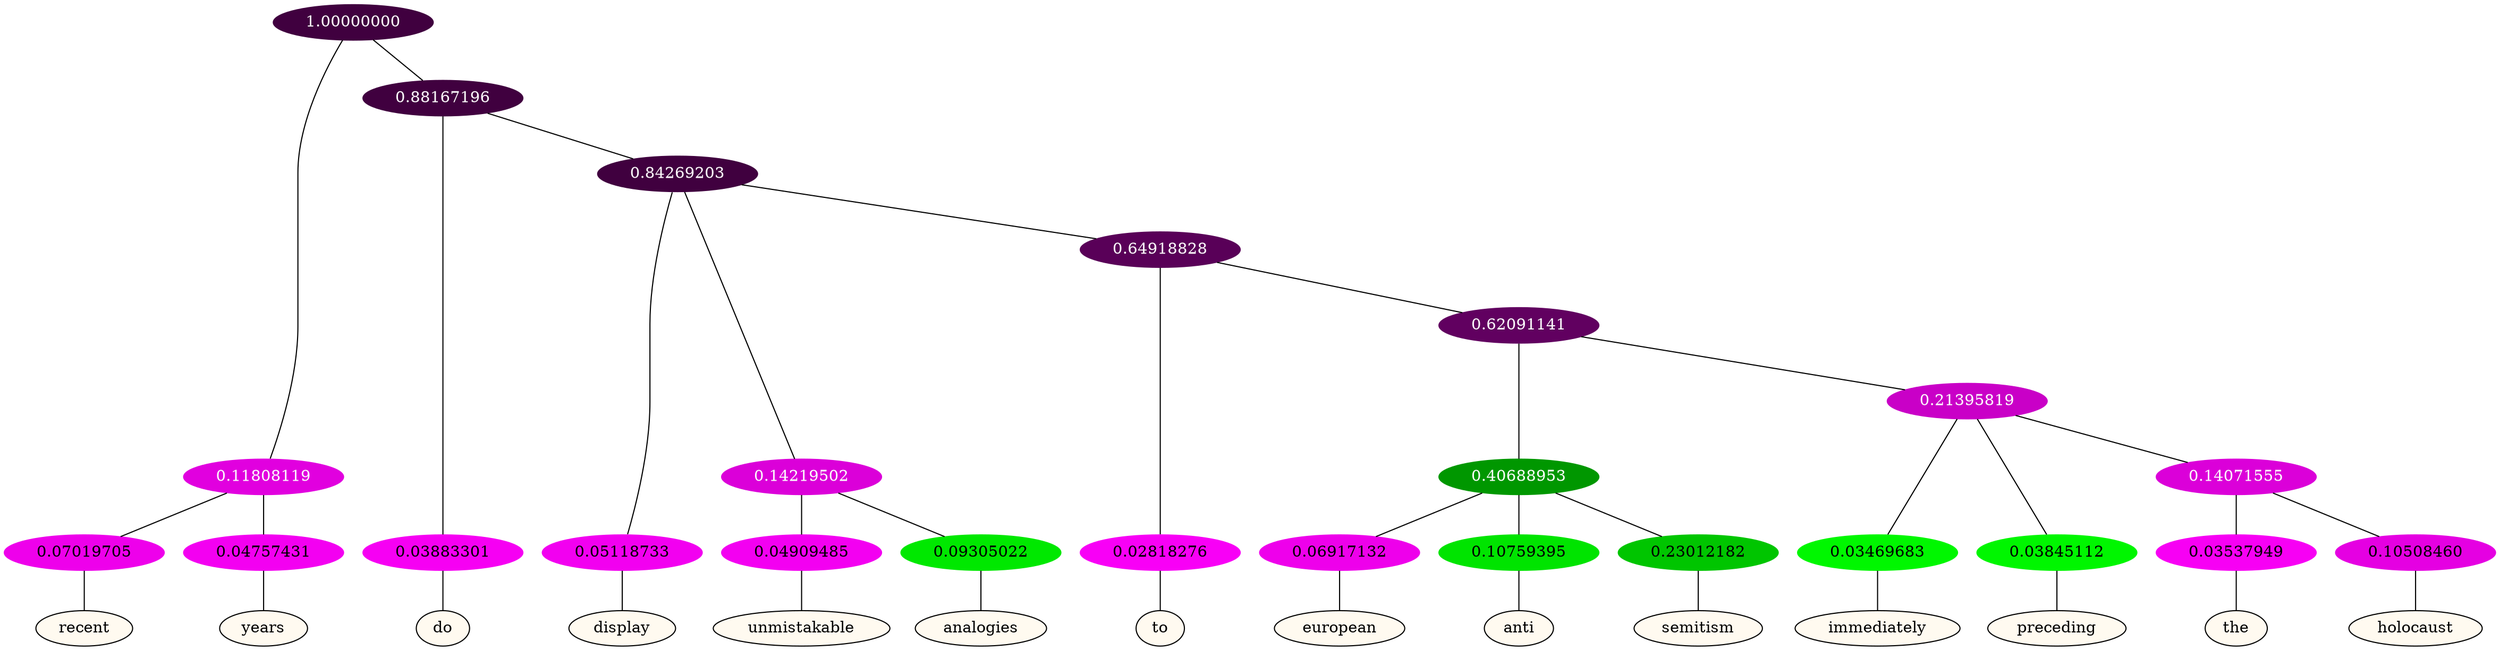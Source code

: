 graph {
	node [format=png height=0.15 nodesep=0.001 ordering=out overlap=prism overlap_scaling=0.01 ranksep=0.001 ratio=0.2 style=filled width=0.15]
	{
		rank=same
		a_w_3 [label=recent color=black fillcolor=floralwhite style="filled,solid"]
		a_w_4 [label=years color=black fillcolor=floralwhite style="filled,solid"]
		a_w_5 [label=do color=black fillcolor=floralwhite style="filled,solid"]
		a_w_7 [label=display color=black fillcolor=floralwhite style="filled,solid"]
		a_w_10 [label=unmistakable color=black fillcolor=floralwhite style="filled,solid"]
		a_w_11 [label=analogies color=black fillcolor=floralwhite style="filled,solid"]
		a_w_12 [label=to color=black fillcolor=floralwhite style="filled,solid"]
		a_w_16 [label=european color=black fillcolor=floralwhite style="filled,solid"]
		a_w_17 [label=anti color=black fillcolor=floralwhite style="filled,solid"]
		a_w_18 [label=semitism color=black fillcolor=floralwhite style="filled,solid"]
		a_w_19 [label=immediately color=black fillcolor=floralwhite style="filled,solid"]
		a_w_20 [label=preceding color=black fillcolor=floralwhite style="filled,solid"]
		a_w_22 [label=the color=black fillcolor=floralwhite style="filled,solid"]
		a_w_23 [label=holocaust color=black fillcolor=floralwhite style="filled,solid"]
	}
	a_n_3 -- a_w_3
	a_n_4 -- a_w_4
	a_n_5 -- a_w_5
	a_n_7 -- a_w_7
	a_n_10 -- a_w_10
	a_n_11 -- a_w_11
	a_n_12 -- a_w_12
	a_n_16 -- a_w_16
	a_n_17 -- a_w_17
	a_n_18 -- a_w_18
	a_n_19 -- a_w_19
	a_n_20 -- a_w_20
	a_n_22 -- a_w_22
	a_n_23 -- a_w_23
	{
		rank=same
		a_n_3 [label=0.07019705 color="0.835 1.000 0.930" fontcolor=black]
		a_n_4 [label=0.04757431 color="0.835 1.000 0.952" fontcolor=black]
		a_n_5 [label=0.03883301 color="0.835 1.000 0.961" fontcolor=black]
		a_n_7 [label=0.05118733 color="0.835 1.000 0.949" fontcolor=black]
		a_n_10 [label=0.04909485 color="0.835 1.000 0.951" fontcolor=black]
		a_n_11 [label=0.09305022 color="0.334 1.000 0.907" fontcolor=black]
		a_n_12 [label=0.02818276 color="0.835 1.000 0.972" fontcolor=black]
		a_n_16 [label=0.06917132 color="0.835 1.000 0.931" fontcolor=black]
		a_n_17 [label=0.10759395 color="0.334 1.000 0.892" fontcolor=black]
		a_n_18 [label=0.23012182 color="0.334 1.000 0.770" fontcolor=black]
		a_n_19 [label=0.03469683 color="0.334 1.000 0.965" fontcolor=black]
		a_n_20 [label=0.03845112 color="0.334 1.000 0.962" fontcolor=black]
		a_n_22 [label=0.03537949 color="0.835 1.000 0.965" fontcolor=black]
		a_n_23 [label=0.10508460 color="0.835 1.000 0.895" fontcolor=black]
	}
	a_n_0 [label=1.00000000 color="0.835 1.000 0.250" fontcolor=grey99]
	a_n_1 [label=0.11808119 color="0.835 1.000 0.882" fontcolor=grey99]
	a_n_0 -- a_n_1
	a_n_2 [label=0.88167196 color="0.835 1.000 0.250" fontcolor=grey99]
	a_n_0 -- a_n_2
	a_n_1 -- a_n_3
	a_n_1 -- a_n_4
	a_n_2 -- a_n_5
	a_n_6 [label=0.84269203 color="0.835 1.000 0.250" fontcolor=grey99]
	a_n_2 -- a_n_6
	a_n_6 -- a_n_7
	a_n_8 [label=0.14219502 color="0.835 1.000 0.858" fontcolor=grey99]
	a_n_6 -- a_n_8
	a_n_9 [label=0.64918828 color="0.835 1.000 0.351" fontcolor=grey99]
	a_n_6 -- a_n_9
	a_n_8 -- a_n_10
	a_n_8 -- a_n_11
	a_n_9 -- a_n_12
	a_n_13 [label=0.62091141 color="0.835 1.000 0.379" fontcolor=grey99]
	a_n_9 -- a_n_13
	a_n_14 [label=0.40688953 color="0.334 1.000 0.593" fontcolor=grey99]
	a_n_13 -- a_n_14
	a_n_15 [label=0.21395819 color="0.835 1.000 0.786" fontcolor=grey99]
	a_n_13 -- a_n_15
	a_n_14 -- a_n_16
	a_n_14 -- a_n_17
	a_n_14 -- a_n_18
	a_n_15 -- a_n_19
	a_n_15 -- a_n_20
	a_n_21 [label=0.14071555 color="0.835 1.000 0.859" fontcolor=grey99]
	a_n_15 -- a_n_21
	a_n_21 -- a_n_22
	a_n_21 -- a_n_23
}
